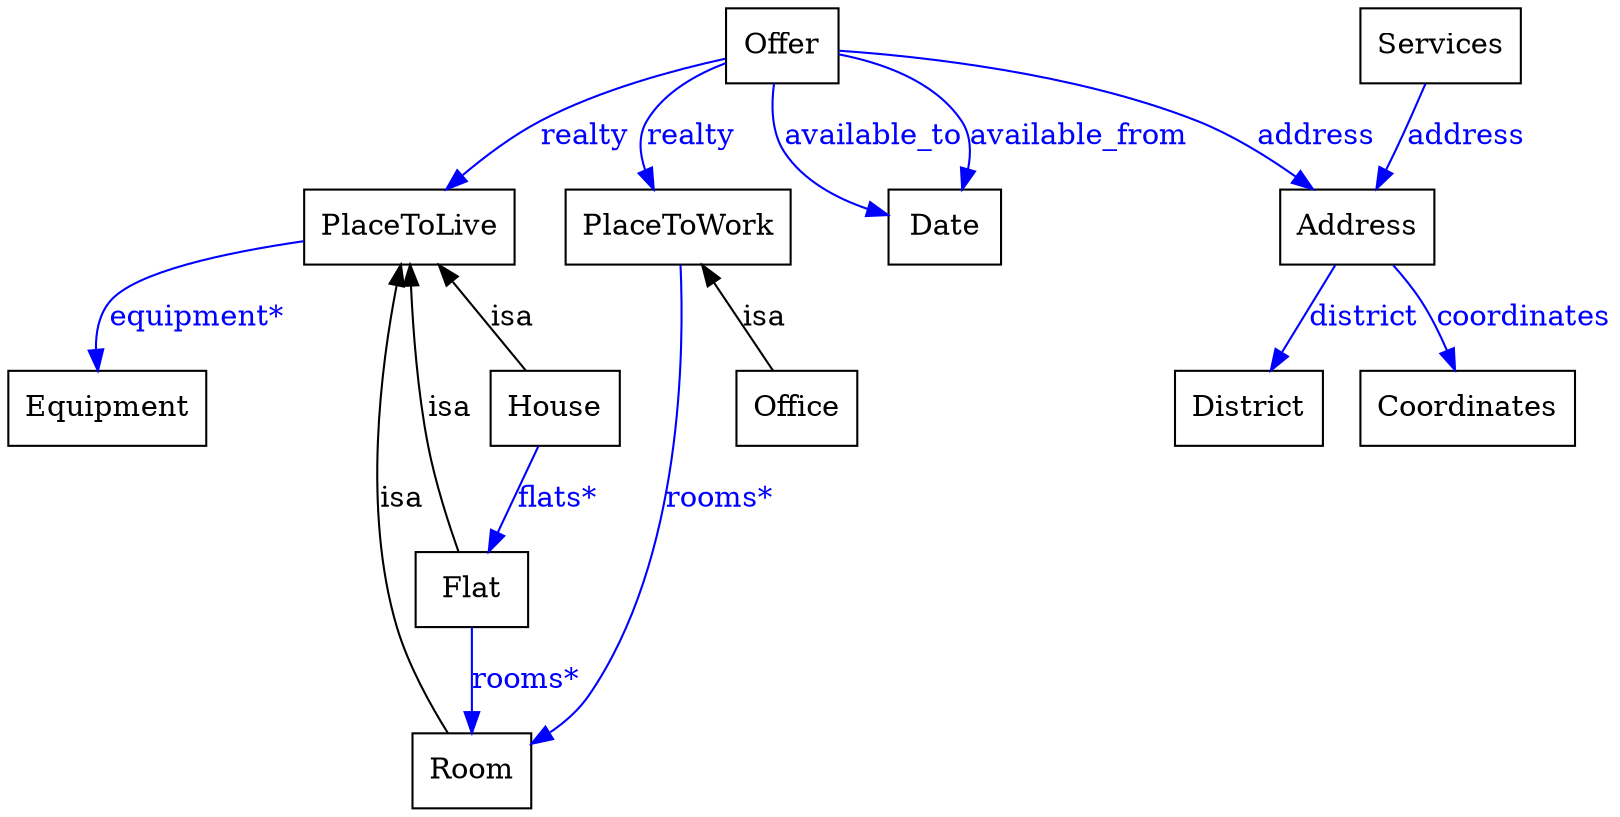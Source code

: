 digraph house {
	node [label="\N"];
	graph [bb="0,0,582,396"];
	PlaceToLive [label=PlaceToLive, shape=box, color="0.0,0.0,0.0", fontcolor="0.0,0.0,0.0", pos="164,288", width="1.1667", height="0.5"];
	Equipment [label=Equipment, shape=box, color="0.0,0.0,0.0", fontcolor="0.0,0.0,0.0", pos="38,198", width="1.0556", height="0.5"];
	Date [label=Date, shape=box, color="0.0,0.0,0.0", fontcolor="0.0,0.0,0.0", pos="378,288", width="0.75", height="0.5"];
	District [label=District, shape=box, color="0.0,0.0,0.0", fontcolor="0.0,0.0,0.0", pos="448,198", width="0.77778", height="0.5"];
	Flat [label=Flat, shape=box, color="0.0,0.0,0.0", fontcolor="0.0,0.0,0.0", pos="192,108", width="0.75", height="0.5"];
	Room [label=Room, shape=box, color="0.0,0.0,0.0", fontcolor="0.0,0.0,0.0", pos="192,18", width="0.75", height="0.5"];
	Coordinates [label=Coordinates, shape=box, color="0.0,0.0,0.0", fontcolor="0.0,0.0,0.0", pos="534,198", width="1.1111", height="0.5"];
	Services [label=Services, shape=box, color="0.0,0.0,0.0", fontcolor="0.0,0.0,0.0", pos="550,378", width="0.86111", height="0.5"];
	Address [label=Address, shape=box, color="0.0,0.0,0.0", fontcolor="0.0,0.0,0.0", pos="490,288", width="0.83333", height="0.5"];
	Offer [label=Offer, shape=box, color="0.0,0.0,0.0", fontcolor="0.0,0.0,0.0", pos="291,378", width="0.75", height="0.5"];
	PlaceToWork [label=PlaceToWork, shape=box, color="0.0,0.0,0.0", fontcolor="0.0,0.0,0.0", pos="279,288", width="1.2778", height="0.5"];
	House [label=House, shape=box, color="0.0,0.0,0.0", fontcolor="0.0,0.0,0.0", pos="224,198", width="0.75", height="0.5"];
	Office [label=Office, shape=box, color="0.0,0.0,0.0", fontcolor="0.0,0.0,0.0", pos="334,198", width="0.75", height="0.5"];
	PlaceToLive -> Equipment [style=filled, label="equipment*", color="0.6666667,1.0,1.0", fontcolor="0.6666667,1.0,1.0", pos="e,33.295,216.06 121.79,281.32 89.634,275.29 49.207,265.3 39,252 33.462,244.78 31.978,235.28 32.271,226.26", lp="71.5,243"];
	PlaceToLive -> Flat [label=isa, color="0.0,0.0,0.0", fontcolor="0.0,0.0,0.0", dir=back, pos="s,164.54,269.92 165.01,259.67 166.11,237.78 168.38,206.81 173,180 176.2,161.4 181.93,140.6 186.27,126.15", lp="180.5,198"];
	Flat -> Room [style=filled, label="rooms*", color="0.6666667,1.0,1.0", fontcolor="0.6666667,1.0,1.0", pos="e,192,36.186 192,89.787 192,77.344 192,60.605 192,46.421", lp="212.5,63"];
	Services -> Address [style=filled, label=address, color="0.6666667,1.0,1.0", fontcolor="0.6666667,1.0,1.0", pos="e,512.18,306.01 544.74,359.78 541.07,348.83 535.48,334.95 528,324 525.45,320.27 522.46,316.63 519.29,313.19", lp="557.5,333"];
	Offer -> Date [style=filled, label=available_to, color="0.6666667,1.0,1.0", fontcolor="0.6666667,1.0,1.0", pos="e,350.98,299.11 286.66,359.98 285,348.7 284.94,334.4 292,324 292.4,323.41 318.31,312.61 341.58,302.99", lp="325,333"];
	Offer -> Date [style=filled, label=available_from, color="0.6666667,1.0,1.0", fontcolor="0.6666667,1.0,1.0", pos="e,374.7,306.22 318.16,368.72 331.71,362.9 347.42,354.15 358,342 364.39,334.66 368.81,325.09 371.84,316.05", lp="409.5,333"];
	Offer -> Address [style=filled, label=address, color="0.6666667,1.0,1.0", fontcolor="0.6666667,1.0,1.0", pos="e,482.62,306.25 318.05,374.59 358.69,369.06 433.08,357.19 455,342 464.6,335.35 472.2,325.12 477.83,315.34", lp="491.5,333"];
	Offer -> PlaceToLive [style=filled, label=realty, color="0.6666667,1.0,1.0", fontcolor="0.6666667,1.0,1.0", pos="e,172.46,306.12 263.69,371.85 244.34,366.45 218.63,357.06 200,342 190.97,334.7 183.37,324.53 177.52,314.97", lp="215.5,333"];
	Offer -> PlaceToWork [style=filled, label=realty, color="0.6666667,1.0,1.0", fontcolor="0.6666667,1.0,1.0", pos="e,251.81,306.22 263.98,366.46 253.93,360.68 243.62,352.62 238,342 232.76,332.1 237.08,322.11 244.57,313.45", lp="253.5,333"];
	PlaceToLive -> House [label=isa, color="0.0,0.0,0.0", fontcolor="0.0,0.0,0.0", dir=back, pos="s,176.14,269.79 181.86,261.21 191.55,246.68 203.26,229.11 211.88,216.19", lp="206.5,243"];
	House -> Flat [style=filled, label="flats*", color="0.6666667,1.0,1.0", fontcolor="0.6666667,1.0,1.0", pos="e,198.47,126.19 217.52,179.79 213.06,167.22 207.03,150.28 201.96,136", lp="225,153"];
	PlaceToLive -> Room [label=isa, color="0.0,0.0,0.0", fontcolor="0.0,0.0,0.0", dir=back, pos="s,160.07,269.94 158.17,259.92 151.18,221.12 142.02,149.22 156,90 160.62,70.414 171.44,50.081 180.01,36.038", lp="155.5,153"];
	PlaceToWork -> Office [label=isa, color="0.0,0.0,0.0", fontcolor="0.0,0.0,0.0", dir=back, pos="s,290.13,269.79 295.37,261.21 304.25,246.68 314.99,229.11 322.89,216.19", lp="318.5,243"];
	PlaceToWork -> Room [style=filled, label="rooms*", color="0.6666667,1.0,1.0", fontcolor="0.6666667,1.0,1.0", pos="e,219.34,34.768 279.92,269.79 281.16,228.34 279.43,125.05 237,54 234.31,49.498 230.84,45.331 227.01,41.55", lp="293.5,153"];
	Address -> Coordinates [style=filled, label=coordinates, color="0.6666667,1.0,1.0", fontcolor="0.6666667,1.0,1.0", pos="e,527.38,216.33 502.01,269.64 505.43,264.08 509.03,257.88 512,252 516.2,243.69 520.22,234.37 523.65,225.86", lp="551,243"];
	Address -> District [style=filled, label=district, color="0.6666667,1.0,1.0", fontcolor="0.6666667,1.0,1.0", pos="e,456.49,216.19 481.5,269.79 475.58,257.1 467.58,239.95 460.88,225.59", lp="491,243"];
}
